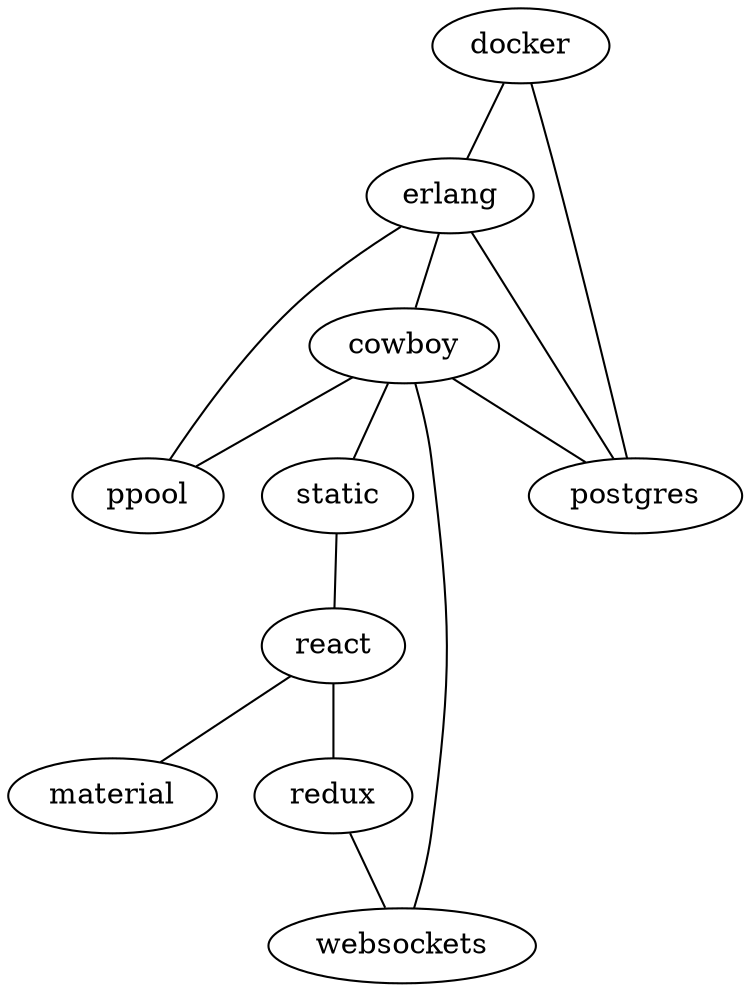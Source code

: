 graph {
  docker -- postgres;
  docker -- erlang;
  erlang -- ppool;
  erlang -- cowboy;
  erlang -- postgres;
  cowboy -- static;
  cowboy -- websockets;
  static -- react;
  react -- redux;
  react -- material;
  redux -- websockets;
  cowboy -- postgres;
  cowboy -- ppool;
}